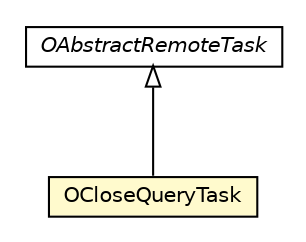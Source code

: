 #!/usr/local/bin/dot
#
# Class diagram 
# Generated by UMLGraph version R5_6-24-gf6e263 (http://www.umlgraph.org/)
#

digraph G {
	edge [fontname="Helvetica",fontsize=10,labelfontname="Helvetica",labelfontsize=10];
	node [fontname="Helvetica",fontsize=10,shape=plaintext];
	nodesep=0.25;
	ranksep=0.5;
	// com.orientechnologies.orient.server.distributed.task.OAbstractRemoteTask
	c2000614 [label=<<table title="com.orientechnologies.orient.server.distributed.task.OAbstractRemoteTask" border="0" cellborder="1" cellspacing="0" cellpadding="2" port="p" href="../../task/OAbstractRemoteTask.html">
		<tr><td><table border="0" cellspacing="0" cellpadding="1">
<tr><td align="center" balign="center"><font face="Helvetica-Oblique"> OAbstractRemoteTask </font></td></tr>
		</table></td></tr>
		</table>>, URL="../../task/OAbstractRemoteTask.html", fontname="Helvetica", fontcolor="black", fontsize=10.0];
	// com.orientechnologies.orient.server.distributed.impl.task.OCloseQueryTask
	c2000922 [label=<<table title="com.orientechnologies.orient.server.distributed.impl.task.OCloseQueryTask" border="0" cellborder="1" cellspacing="0" cellpadding="2" port="p" bgcolor="lemonChiffon" href="./OCloseQueryTask.html">
		<tr><td><table border="0" cellspacing="0" cellpadding="1">
<tr><td align="center" balign="center"> OCloseQueryTask </td></tr>
		</table></td></tr>
		</table>>, URL="./OCloseQueryTask.html", fontname="Helvetica", fontcolor="black", fontsize=10.0];
	//com.orientechnologies.orient.server.distributed.impl.task.OCloseQueryTask extends com.orientechnologies.orient.server.distributed.task.OAbstractRemoteTask
	c2000614:p -> c2000922:p [dir=back,arrowtail=empty];
}

